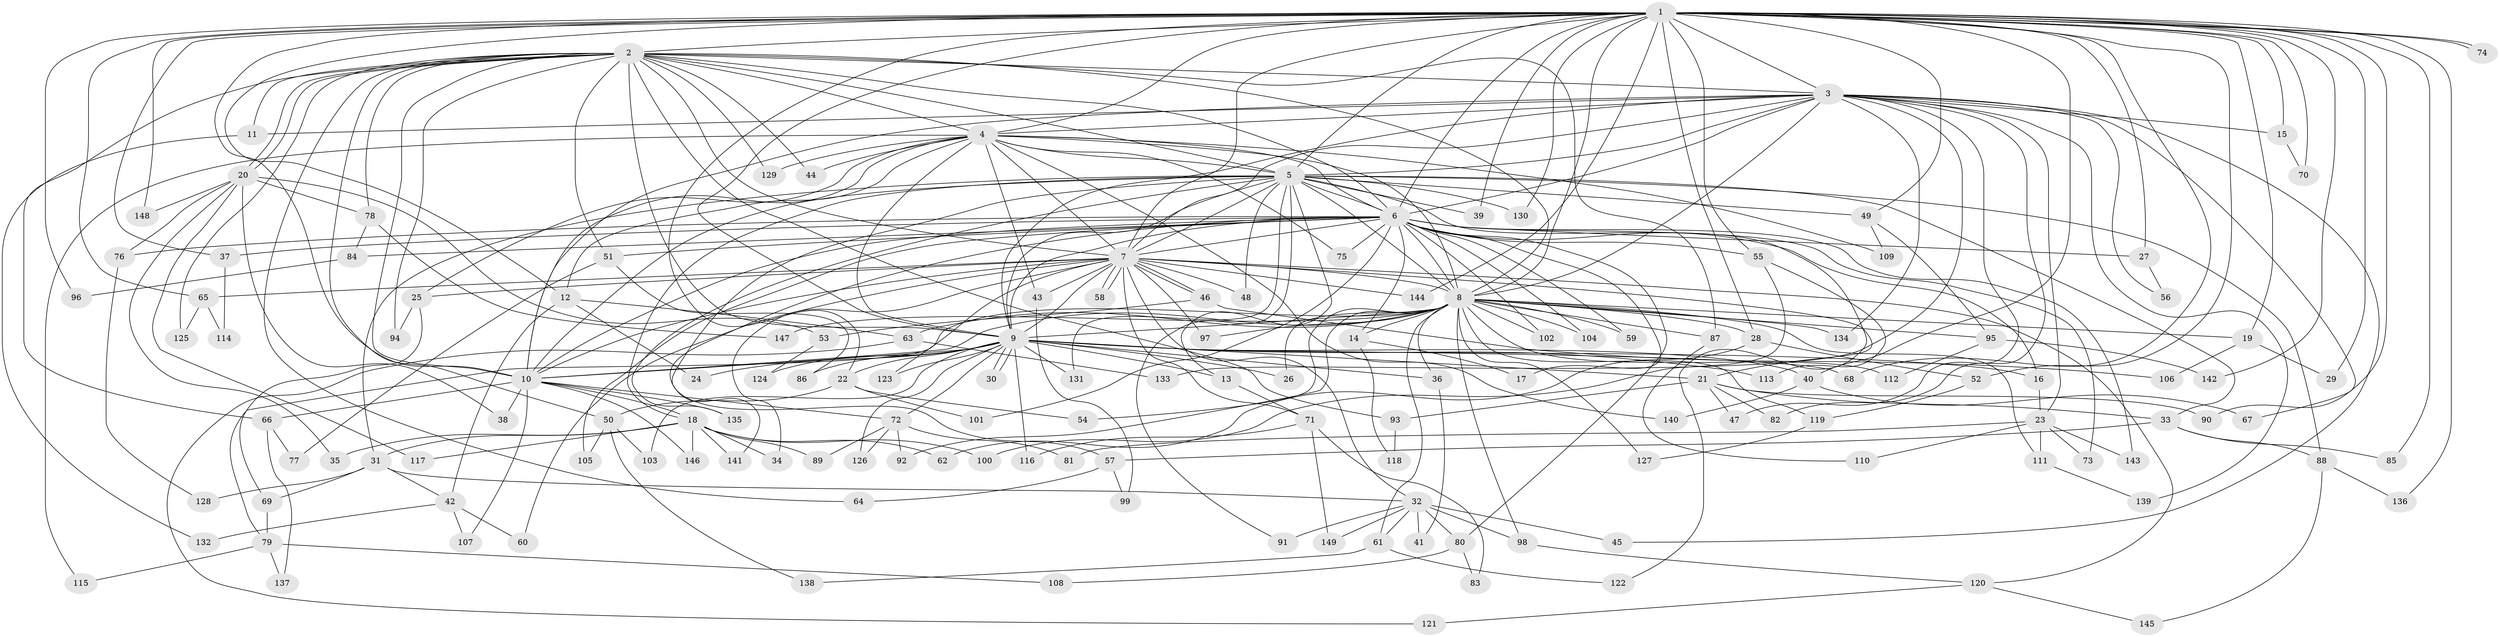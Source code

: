 // coarse degree distribution, {34: 0.009615384615384616, 22: 0.009615384615384616, 18: 0.009615384615384616, 17: 0.009615384615384616, 21: 0.009615384615384616, 27: 0.019230769230769232, 28: 0.009615384615384616, 30: 0.009615384615384616, 3: 0.1346153846153846, 5: 0.038461538461538464, 6: 0.019230769230769232, 4: 0.15384615384615385, 2: 0.5192307692307693, 9: 0.028846153846153848, 7: 0.009615384615384616, 8: 0.009615384615384616}
// Generated by graph-tools (version 1.1) at 2025/17/03/04/25 18:17:54]
// undirected, 149 vertices, 323 edges
graph export_dot {
graph [start="1"]
  node [color=gray90,style=filled];
  1;
  2;
  3;
  4;
  5;
  6;
  7;
  8;
  9;
  10;
  11;
  12;
  13;
  14;
  15;
  16;
  17;
  18;
  19;
  20;
  21;
  22;
  23;
  24;
  25;
  26;
  27;
  28;
  29;
  30;
  31;
  32;
  33;
  34;
  35;
  36;
  37;
  38;
  39;
  40;
  41;
  42;
  43;
  44;
  45;
  46;
  47;
  48;
  49;
  50;
  51;
  52;
  53;
  54;
  55;
  56;
  57;
  58;
  59;
  60;
  61;
  62;
  63;
  64;
  65;
  66;
  67;
  68;
  69;
  70;
  71;
  72;
  73;
  74;
  75;
  76;
  77;
  78;
  79;
  80;
  81;
  82;
  83;
  84;
  85;
  86;
  87;
  88;
  89;
  90;
  91;
  92;
  93;
  94;
  95;
  96;
  97;
  98;
  99;
  100;
  101;
  102;
  103;
  104;
  105;
  106;
  107;
  108;
  109;
  110;
  111;
  112;
  113;
  114;
  115;
  116;
  117;
  118;
  119;
  120;
  121;
  122;
  123;
  124;
  125;
  126;
  127;
  128;
  129;
  130;
  131;
  132;
  133;
  134;
  135;
  136;
  137;
  138;
  139;
  140;
  141;
  142;
  143;
  144;
  145;
  146;
  147;
  148;
  149;
  1 -- 2;
  1 -- 3;
  1 -- 4;
  1 -- 5;
  1 -- 6;
  1 -- 7;
  1 -- 8;
  1 -- 9;
  1 -- 10;
  1 -- 12;
  1 -- 15;
  1 -- 19;
  1 -- 22;
  1 -- 27;
  1 -- 28;
  1 -- 29;
  1 -- 37;
  1 -- 39;
  1 -- 40;
  1 -- 49;
  1 -- 52;
  1 -- 55;
  1 -- 65;
  1 -- 68;
  1 -- 70;
  1 -- 74;
  1 -- 74;
  1 -- 85;
  1 -- 90;
  1 -- 96;
  1 -- 130;
  1 -- 136;
  1 -- 142;
  1 -- 144;
  1 -- 148;
  2 -- 3;
  2 -- 4;
  2 -- 5;
  2 -- 6;
  2 -- 7;
  2 -- 8;
  2 -- 9;
  2 -- 10;
  2 -- 11;
  2 -- 20;
  2 -- 20;
  2 -- 44;
  2 -- 50;
  2 -- 51;
  2 -- 64;
  2 -- 66;
  2 -- 78;
  2 -- 87;
  2 -- 93;
  2 -- 94;
  2 -- 125;
  2 -- 129;
  3 -- 4;
  3 -- 5;
  3 -- 6;
  3 -- 7;
  3 -- 8;
  3 -- 9;
  3 -- 10;
  3 -- 11;
  3 -- 15;
  3 -- 23;
  3 -- 45;
  3 -- 47;
  3 -- 56;
  3 -- 67;
  3 -- 82;
  3 -- 133;
  3 -- 134;
  3 -- 139;
  4 -- 5;
  4 -- 6;
  4 -- 7;
  4 -- 8;
  4 -- 9;
  4 -- 10;
  4 -- 12;
  4 -- 25;
  4 -- 43;
  4 -- 44;
  4 -- 75;
  4 -- 109;
  4 -- 115;
  4 -- 129;
  4 -- 140;
  5 -- 6;
  5 -- 7;
  5 -- 8;
  5 -- 9;
  5 -- 10;
  5 -- 13;
  5 -- 18;
  5 -- 31;
  5 -- 33;
  5 -- 39;
  5 -- 48;
  5 -- 49;
  5 -- 57;
  5 -- 88;
  5 -- 91;
  5 -- 122;
  5 -- 130;
  5 -- 131;
  5 -- 135;
  6 -- 7;
  6 -- 8;
  6 -- 9;
  6 -- 10;
  6 -- 14;
  6 -- 16;
  6 -- 17;
  6 -- 27;
  6 -- 37;
  6 -- 51;
  6 -- 55;
  6 -- 59;
  6 -- 73;
  6 -- 75;
  6 -- 76;
  6 -- 80;
  6 -- 84;
  6 -- 101;
  6 -- 102;
  6 -- 104;
  6 -- 105;
  6 -- 141;
  6 -- 143;
  7 -- 8;
  7 -- 9;
  7 -- 10;
  7 -- 21;
  7 -- 25;
  7 -- 32;
  7 -- 34;
  7 -- 43;
  7 -- 46;
  7 -- 46;
  7 -- 48;
  7 -- 58;
  7 -- 58;
  7 -- 60;
  7 -- 65;
  7 -- 71;
  7 -- 97;
  7 -- 120;
  7 -- 123;
  7 -- 144;
  8 -- 9;
  8 -- 10;
  8 -- 14;
  8 -- 19;
  8 -- 26;
  8 -- 28;
  8 -- 36;
  8 -- 54;
  8 -- 59;
  8 -- 61;
  8 -- 63;
  8 -- 79;
  8 -- 87;
  8 -- 92;
  8 -- 95;
  8 -- 97;
  8 -- 98;
  8 -- 102;
  8 -- 104;
  8 -- 111;
  8 -- 112;
  8 -- 119;
  8 -- 127;
  8 -- 134;
  8 -- 147;
  9 -- 10;
  9 -- 13;
  9 -- 16;
  9 -- 21;
  9 -- 22;
  9 -- 24;
  9 -- 26;
  9 -- 30;
  9 -- 30;
  9 -- 36;
  9 -- 40;
  9 -- 68;
  9 -- 72;
  9 -- 86;
  9 -- 103;
  9 -- 113;
  9 -- 116;
  9 -- 123;
  9 -- 124;
  9 -- 126;
  9 -- 131;
  10 -- 18;
  10 -- 38;
  10 -- 66;
  10 -- 72;
  10 -- 107;
  10 -- 135;
  10 -- 146;
  11 -- 132;
  12 -- 24;
  12 -- 42;
  12 -- 63;
  13 -- 71;
  14 -- 17;
  14 -- 118;
  15 -- 70;
  16 -- 23;
  18 -- 31;
  18 -- 34;
  18 -- 35;
  18 -- 62;
  18 -- 89;
  18 -- 100;
  18 -- 117;
  18 -- 141;
  18 -- 146;
  19 -- 29;
  19 -- 106;
  20 -- 35;
  20 -- 38;
  20 -- 53;
  20 -- 76;
  20 -- 78;
  20 -- 117;
  20 -- 148;
  21 -- 33;
  21 -- 47;
  21 -- 82;
  21 -- 90;
  21 -- 93;
  22 -- 50;
  22 -- 54;
  22 -- 101;
  23 -- 73;
  23 -- 81;
  23 -- 110;
  23 -- 111;
  23 -- 143;
  25 -- 69;
  25 -- 94;
  27 -- 56;
  28 -- 52;
  28 -- 62;
  31 -- 32;
  31 -- 42;
  31 -- 69;
  31 -- 128;
  32 -- 41;
  32 -- 45;
  32 -- 61;
  32 -- 80;
  32 -- 91;
  32 -- 98;
  32 -- 149;
  33 -- 57;
  33 -- 85;
  33 -- 88;
  36 -- 41;
  37 -- 114;
  40 -- 67;
  40 -- 140;
  42 -- 60;
  42 -- 107;
  42 -- 132;
  43 -- 99;
  46 -- 53;
  46 -- 106;
  49 -- 95;
  49 -- 109;
  50 -- 103;
  50 -- 105;
  50 -- 138;
  51 -- 77;
  51 -- 86;
  52 -- 119;
  53 -- 124;
  55 -- 100;
  55 -- 113;
  57 -- 64;
  57 -- 99;
  61 -- 122;
  61 -- 138;
  63 -- 121;
  63 -- 133;
  65 -- 114;
  65 -- 125;
  66 -- 77;
  66 -- 137;
  69 -- 79;
  71 -- 83;
  71 -- 116;
  71 -- 149;
  72 -- 81;
  72 -- 89;
  72 -- 92;
  72 -- 126;
  76 -- 128;
  78 -- 84;
  78 -- 147;
  79 -- 108;
  79 -- 115;
  79 -- 137;
  80 -- 83;
  80 -- 108;
  84 -- 96;
  87 -- 110;
  88 -- 136;
  88 -- 145;
  93 -- 118;
  95 -- 112;
  95 -- 142;
  98 -- 120;
  111 -- 139;
  119 -- 127;
  120 -- 121;
  120 -- 145;
}
